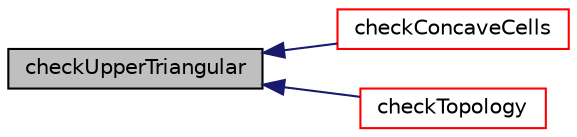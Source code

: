 digraph "checkUpperTriangular"
{
  bgcolor="transparent";
  edge [fontname="Helvetica",fontsize="10",labelfontname="Helvetica",labelfontsize="10"];
  node [fontname="Helvetica",fontsize="10",shape=record];
  rankdir="LR";
  Node1 [label="checkUpperTriangular",height=0.2,width=0.4,color="black", fillcolor="grey75", style="filled", fontcolor="black"];
  Node1 -> Node2 [dir="back",color="midnightblue",fontsize="10",style="solid",fontname="Helvetica"];
  Node2 [label="checkConcaveCells",height=0.2,width=0.4,color="red",URL="$a02020.html#adfa47e7a71cf99a59e1b45ae3515f2f8",tooltip="Check for concave cells by the planes of faces. "];
  Node1 -> Node3 [dir="back",color="midnightblue",fontsize="10",style="solid",fontname="Helvetica"];
  Node3 [label="checkTopology",height=0.2,width=0.4,color="red",URL="$a02020.html#a2c0b8a8756355995e379be4b56d9cca1",tooltip="Check mesh topology for correctness. "];
}
